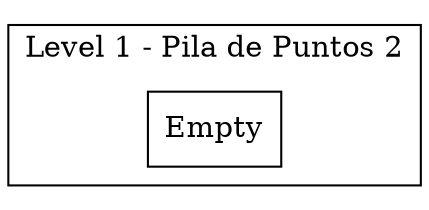 digraph stack{
    rankdir = LR;
    subgraph cluster_stack{
        stack_node[ shape = record, label = " Empty " ];
        label = "Level 1 - Pila de Puntos 2" 
    }
}